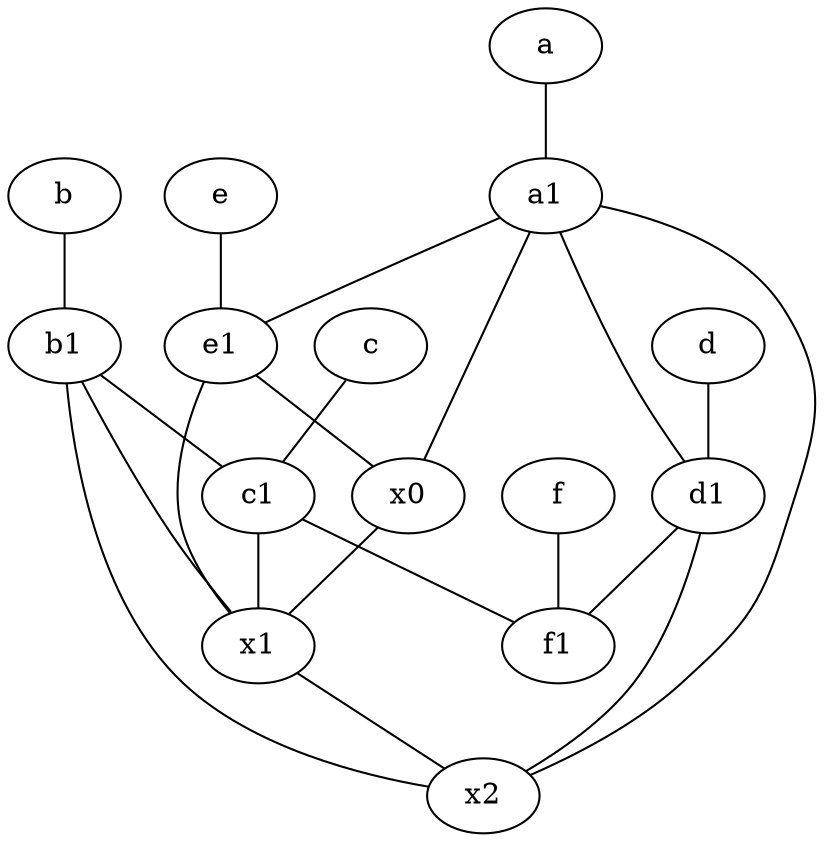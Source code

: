 graph {
	node [labelfontsize=50]
	d [labelfontsize=50 pos="2,5!"]
	x1 [labelfontsize=50]
	e [labelfontsize=50 pos="7,9!"]
	f1 [labelfontsize=50 pos="3,8!"]
	b [labelfontsize=50 pos="10,4!"]
	x2 [labelfontsize=50]
	b1 [labelfontsize=50 pos="9,4!"]
	x0 [labelfontsize=50]
	e1 [labelfontsize=50 pos="7,7!"]
	a [labelfontsize=50 pos="8,2!"]
	c1 [labelfontsize=50 pos="4.5,3!"]
	a1 [labelfontsize=50 pos="8,3!"]
	c [labelfontsize=50 pos="4.5,2!"]
	f [labelfontsize=50 pos="3,9!"]
	d1 [labelfontsize=50 pos="3,5!"]
	b1 -- c1
	b1 -- x1
	e1 -- x0
	a1 -- e1
	d1 -- f1
	a -- a1
	c1 -- x1
	b -- b1
	a1 -- d1
	d1 -- x2
	x1 -- x2
	a1 -- x0
	x0 -- x1
	e -- e1
	b1 -- x2
	a1 -- x2
	c -- c1
	d -- d1
	c1 -- f1
	f -- f1
	e1 -- x1
}
